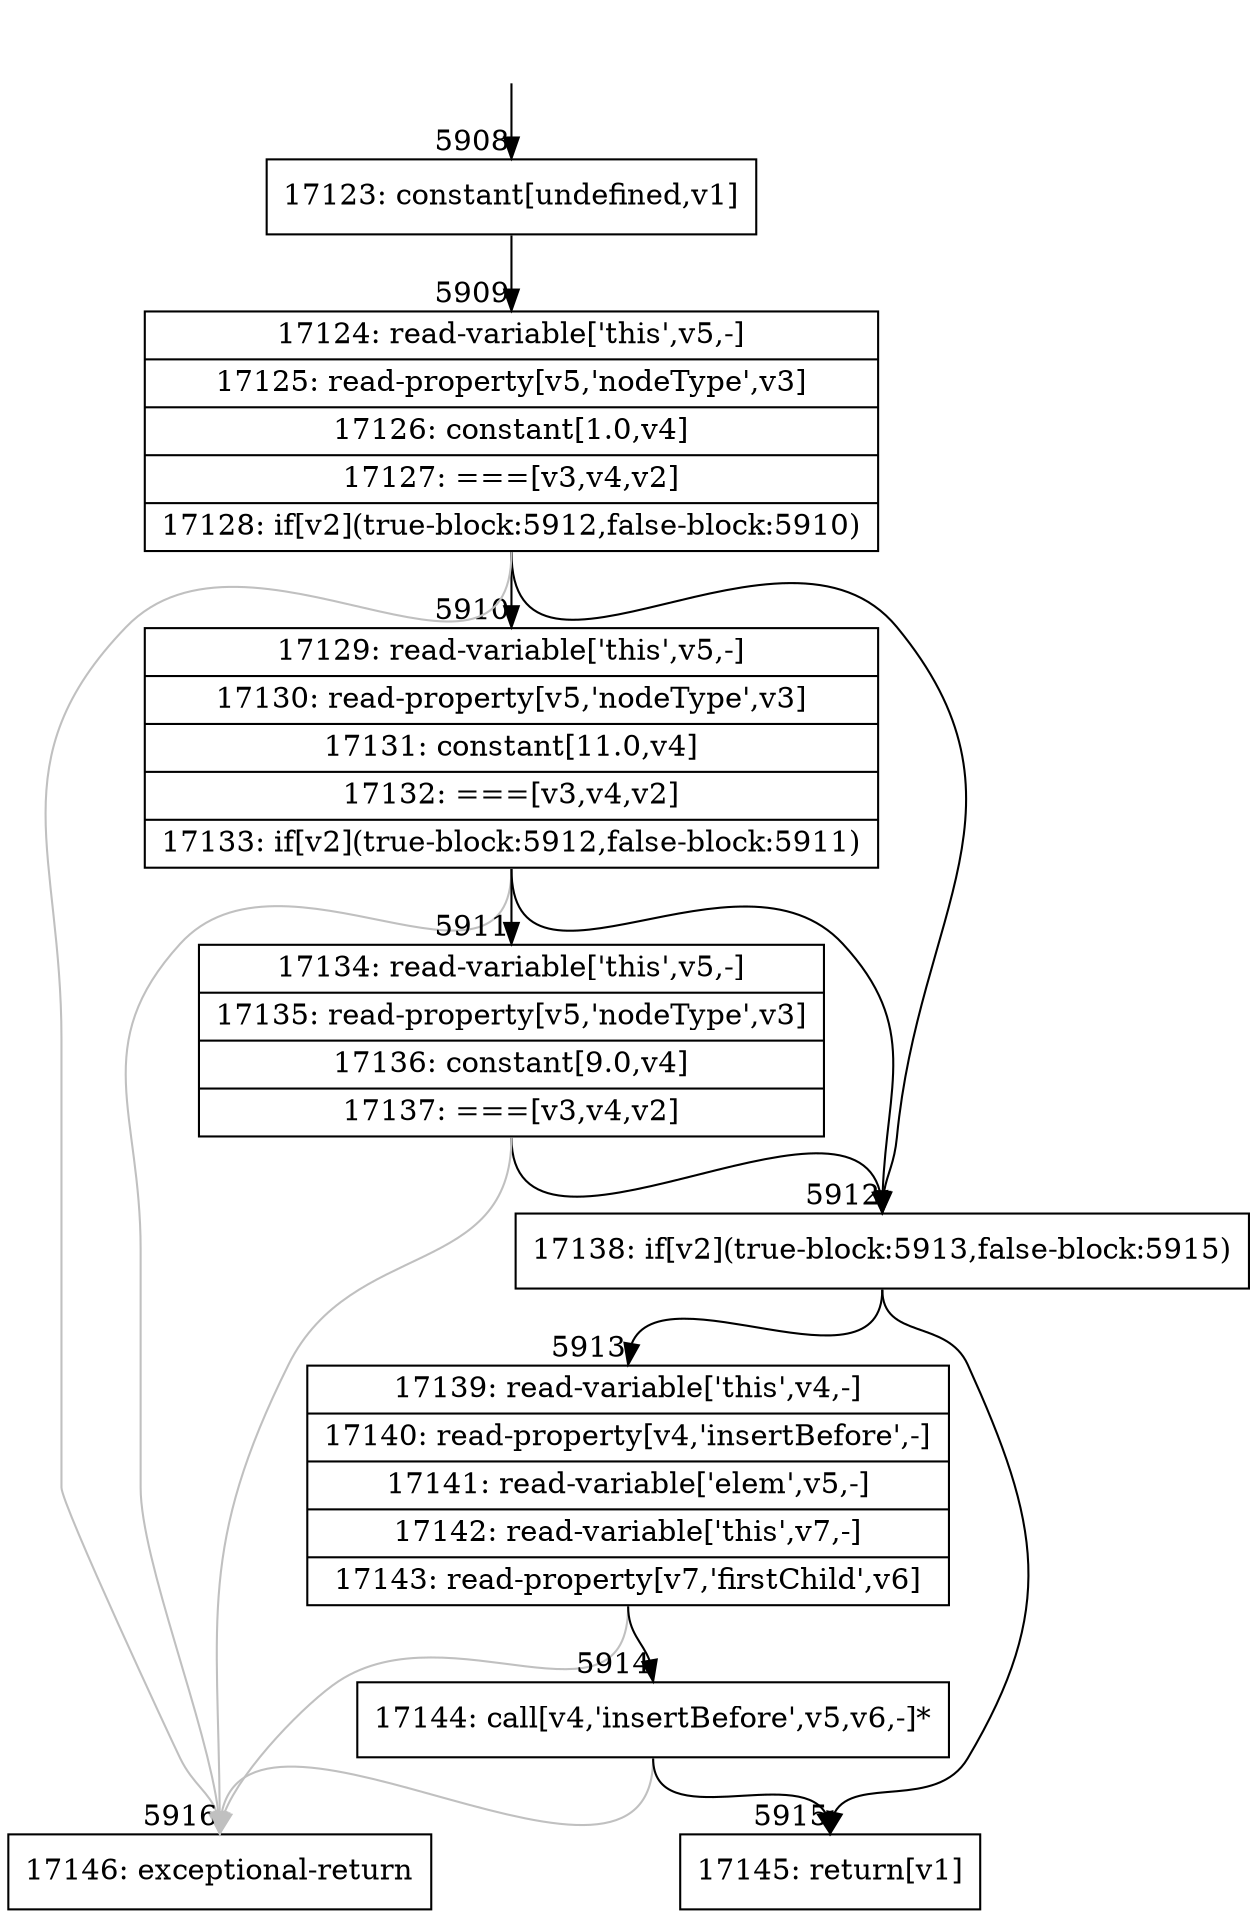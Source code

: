 digraph {
rankdir="TD"
BB_entry389[shape=none,label=""];
BB_entry389 -> BB5908 [tailport=s, headport=n, headlabel="    5908"]
BB5908 [shape=record label="{17123: constant[undefined,v1]}" ] 
BB5908 -> BB5909 [tailport=s, headport=n, headlabel="      5909"]
BB5909 [shape=record label="{17124: read-variable['this',v5,-]|17125: read-property[v5,'nodeType',v3]|17126: constant[1.0,v4]|17127: ===[v3,v4,v2]|17128: if[v2](true-block:5912,false-block:5910)}" ] 
BB5909 -> BB5912 [tailport=s, headport=n, headlabel="      5912"]
BB5909 -> BB5910 [tailport=s, headport=n, headlabel="      5910"]
BB5909 -> BB5916 [tailport=s, headport=n, color=gray, headlabel="      5916"]
BB5910 [shape=record label="{17129: read-variable['this',v5,-]|17130: read-property[v5,'nodeType',v3]|17131: constant[11.0,v4]|17132: ===[v3,v4,v2]|17133: if[v2](true-block:5912,false-block:5911)}" ] 
BB5910 -> BB5912 [tailport=s, headport=n]
BB5910 -> BB5911 [tailport=s, headport=n, headlabel="      5911"]
BB5910 -> BB5916 [tailport=s, headport=n, color=gray]
BB5911 [shape=record label="{17134: read-variable['this',v5,-]|17135: read-property[v5,'nodeType',v3]|17136: constant[9.0,v4]|17137: ===[v3,v4,v2]}" ] 
BB5911 -> BB5912 [tailport=s, headport=n]
BB5911 -> BB5916 [tailport=s, headport=n, color=gray]
BB5912 [shape=record label="{17138: if[v2](true-block:5913,false-block:5915)}" ] 
BB5912 -> BB5913 [tailport=s, headport=n, headlabel="      5913"]
BB5912 -> BB5915 [tailport=s, headport=n, headlabel="      5915"]
BB5913 [shape=record label="{17139: read-variable['this',v4,-]|17140: read-property[v4,'insertBefore',-]|17141: read-variable['elem',v5,-]|17142: read-variable['this',v7,-]|17143: read-property[v7,'firstChild',v6]}" ] 
BB5913 -> BB5914 [tailport=s, headport=n, headlabel="      5914"]
BB5913 -> BB5916 [tailport=s, headport=n, color=gray]
BB5914 [shape=record label="{17144: call[v4,'insertBefore',v5,v6,-]*}" ] 
BB5914 -> BB5915 [tailport=s, headport=n]
BB5914 -> BB5916 [tailport=s, headport=n, color=gray]
BB5915 [shape=record label="{17145: return[v1]}" ] 
BB5916 [shape=record label="{17146: exceptional-return}" ] 
}
